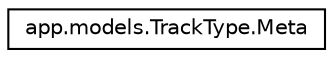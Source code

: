 digraph "Graphical Class Hierarchy"
{
 // LATEX_PDF_SIZE
  edge [fontname="Helvetica",fontsize="10",labelfontname="Helvetica",labelfontsize="10"];
  node [fontname="Helvetica",fontsize="10",shape=record];
  rankdir="LR";
  Node0 [label="app.models.TrackType.Meta",height=0.2,width=0.4,color="black", fillcolor="white", style="filled",URL="$classapp_1_1models_1_1TrackType_1_1Meta.html",tooltip=" "];
}
